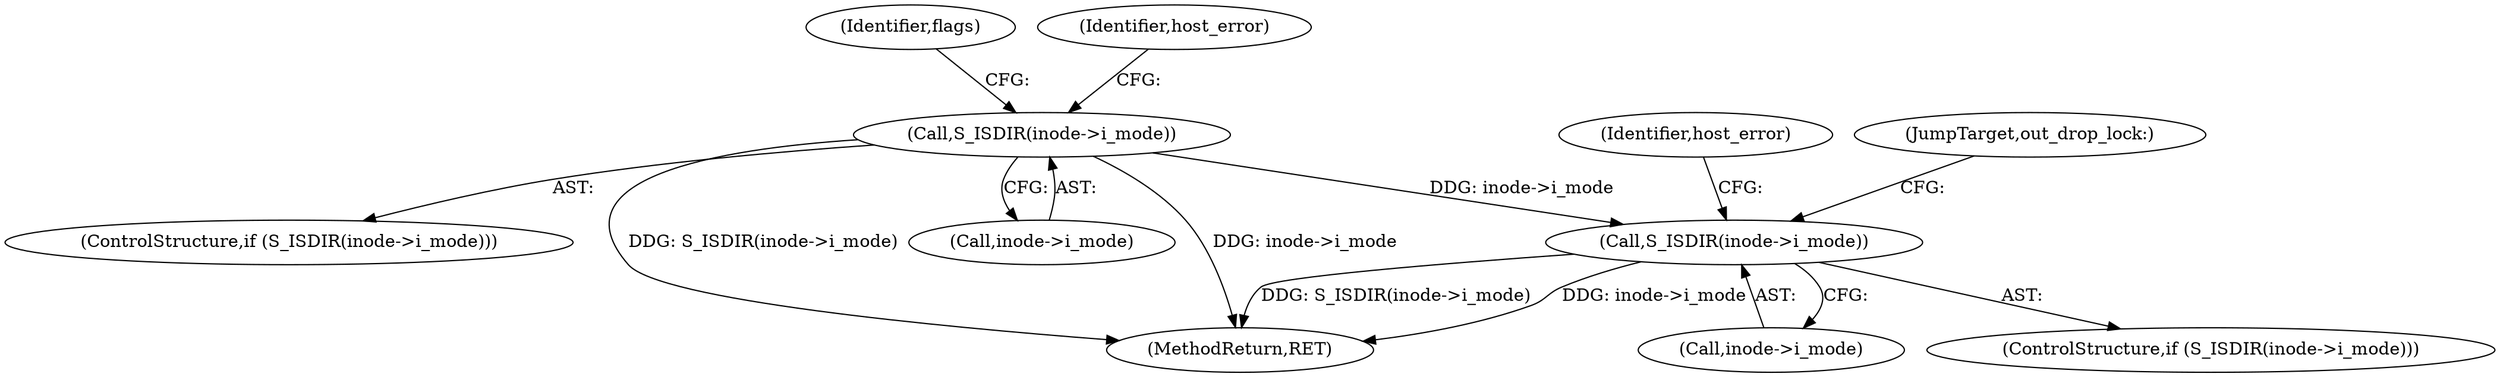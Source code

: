 digraph "0_linux_999653786df6954a31044528ac3f7a5dadca08f4_1@pointer" {
"1000185" [label="(Call,S_ISDIR(inode->i_mode))"];
"1000143" [label="(Call,S_ISDIR(inode->i_mode))"];
"1000144" [label="(Call,inode->i_mode)"];
"1000143" [label="(Call,S_ISDIR(inode->i_mode))"];
"1000148" [label="(Identifier,flags)"];
"1000191" [label="(Identifier,host_error)"];
"1000142" [label="(ControlStructure,if (S_ISDIR(inode->i_mode)))"];
"1000185" [label="(Call,S_ISDIR(inode->i_mode))"];
"1000215" [label="(MethodReturn,RET)"];
"1000151" [label="(Identifier,host_error)"];
"1000196" [label="(JumpTarget,out_drop_lock:)"];
"1000186" [label="(Call,inode->i_mode)"];
"1000184" [label="(ControlStructure,if (S_ISDIR(inode->i_mode)))"];
"1000185" -> "1000184"  [label="AST: "];
"1000185" -> "1000186"  [label="CFG: "];
"1000186" -> "1000185"  [label="AST: "];
"1000191" -> "1000185"  [label="CFG: "];
"1000196" -> "1000185"  [label="CFG: "];
"1000185" -> "1000215"  [label="DDG: S_ISDIR(inode->i_mode)"];
"1000185" -> "1000215"  [label="DDG: inode->i_mode"];
"1000143" -> "1000185"  [label="DDG: inode->i_mode"];
"1000143" -> "1000142"  [label="AST: "];
"1000143" -> "1000144"  [label="CFG: "];
"1000144" -> "1000143"  [label="AST: "];
"1000148" -> "1000143"  [label="CFG: "];
"1000151" -> "1000143"  [label="CFG: "];
"1000143" -> "1000215"  [label="DDG: inode->i_mode"];
"1000143" -> "1000215"  [label="DDG: S_ISDIR(inode->i_mode)"];
}
